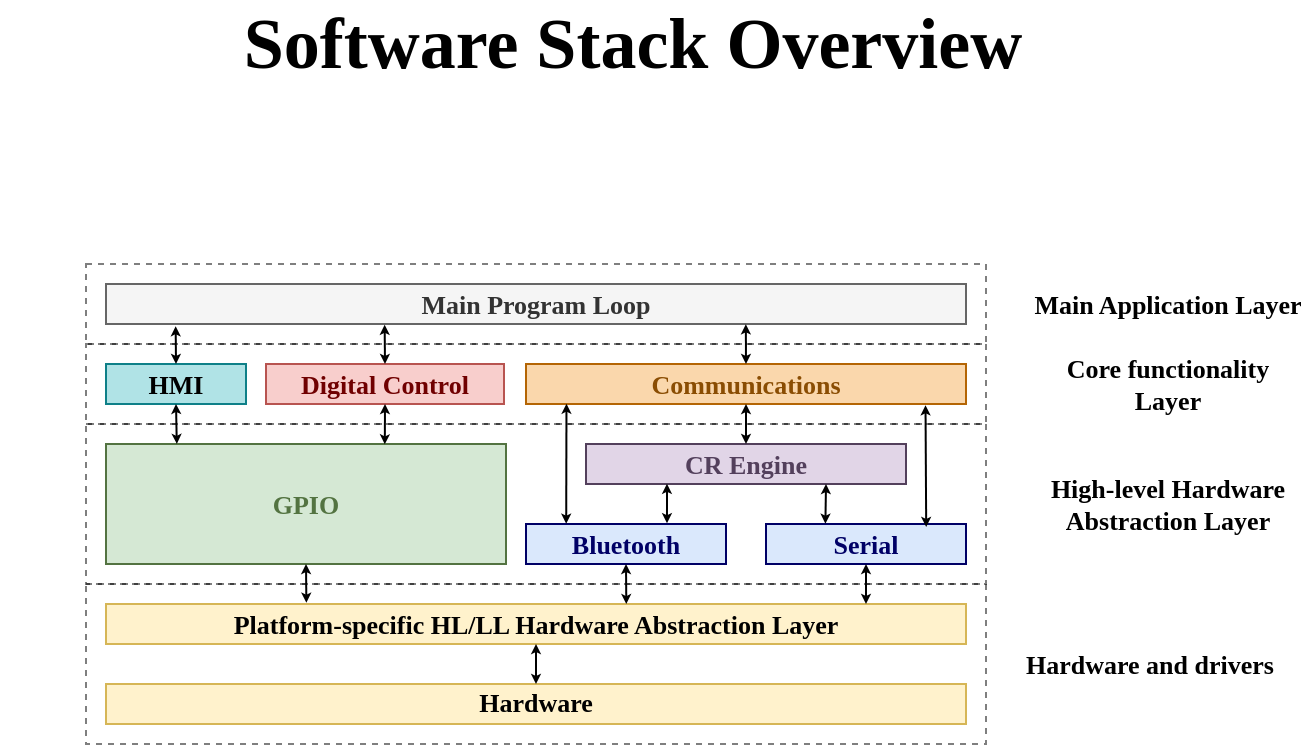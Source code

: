 <mxfile version="13.0.7" type="device"><diagram id="33SzdTp0CWMUpX57nA3J" name="Page-1"><mxGraphModel dx="875" dy="900" grid="1" gridSize="10" guides="1" tooltips="1" connect="1" arrows="1" fold="1" page="1" pageScale="1" pageWidth="827" pageHeight="1169" math="0" shadow="0"><root><mxCell id="0"/><mxCell id="1" parent="0"/><mxCell id="Dhdxwxn2ZVJL4eZts-RI-178" value="" style="rounded=0;whiteSpace=wrap;html=1;labelBackgroundColor=none;fontFamily=Consolas;fontSize=13;opacity=50;align=center;dashed=1;fillColor=none;" parent="1" vertex="1"><mxGeometry x="140" y="250" width="450" height="80" as="geometry"/></mxCell><mxCell id="Dhdxwxn2ZVJL4eZts-RI-191" value="GPIO" style="rounded=0;whiteSpace=wrap;html=1;labelBackgroundColor=none;strokeColor=#537341;fillColor=#d5e8d4;fontFamily=Consolas;fontSize=13;align=center;gradientDirection=east;fontColor=#537341;fontStyle=1" parent="1" vertex="1"><mxGeometry x="150" y="260" width="200" height="60" as="geometry"/></mxCell><mxCell id="Dhdxwxn2ZVJL4eZts-RI-183" value="" style="rounded=0;whiteSpace=wrap;html=1;labelBackgroundColor=none;fontFamily=Consolas;fontSize=13;opacity=50;align=center;dashed=1;fillColor=none;" parent="1" vertex="1"><mxGeometry x="140" y="330" width="450" height="80" as="geometry"/></mxCell><mxCell id="Dhdxwxn2ZVJL4eZts-RI-179" value="" style="rounded=0;whiteSpace=wrap;html=1;labelBackgroundColor=none;fontFamily=Consolas;fontSize=13;opacity=50;align=center;dashed=1;fillColor=none;" parent="1" vertex="1"><mxGeometry x="140" y="210" width="450" height="40" as="geometry"/></mxCell><mxCell id="Dhdxwxn2ZVJL4eZts-RI-1" value="Software Stack Overview" style="text;html=1;strokeColor=none;fillColor=none;align=center;verticalAlign=middle;whiteSpace=wrap;rounded=0;fontFamily=Consolas;fontSize=36;fontStyle=1" parent="1" vertex="1"><mxGeometry x="97" y="50" width="633" height="20" as="geometry"/></mxCell><mxCell id="Dhdxwxn2ZVJL4eZts-RI-84" value="Bluetooth" style="rounded=0;whiteSpace=wrap;html=1;fontFamily=Consolas;fontSize=13;align=center;fillColor=#dae8fc;fontStyle=1;spacingRight=0;strokeColor=#000066;fontColor=#000066;verticalAlign=middle;" parent="1" vertex="1"><mxGeometry x="360" y="300" width="100" height="20" as="geometry"/></mxCell><mxCell id="Dhdxwxn2ZVJL4eZts-RI-85" value="Serial" style="rounded=0;whiteSpace=wrap;html=1;fontFamily=Consolas;fontSize=13;align=center;fillColor=#dae8fc;fontStyle=1;spacingRight=0;strokeColor=#000066;fontColor=#000066;verticalAlign=middle;" parent="1" vertex="1"><mxGeometry x="480" y="300" width="100" height="20" as="geometry"/></mxCell><mxCell id="Dhdxwxn2ZVJL4eZts-RI-86" value="Platform-specific HL/LL Hardware Abstraction Layer" style="rounded=0;whiteSpace=wrap;html=1;fontFamily=Consolas;fontSize=13;align=center;fillColor=#fff2cc;fontStyle=1;spacingRight=0;strokeColor=#d6b656;verticalAlign=middle;" parent="1" vertex="1"><mxGeometry x="150" y="340" width="430" height="20" as="geometry"/></mxCell><mxCell id="Dhdxwxn2ZVJL4eZts-RI-87" value="Hardware" style="rounded=0;whiteSpace=wrap;html=1;fontFamily=Consolas;fontSize=13;align=center;fillColor=#fff2cc;fontStyle=1;spacingRight=0;strokeColor=#d6b656;verticalAlign=bottom;" parent="1" vertex="1"><mxGeometry x="150" y="380" width="430" height="20" as="geometry"/></mxCell><mxCell id="Dhdxwxn2ZVJL4eZts-RI-93" value="Communications" style="rounded=0;whiteSpace=wrap;html=1;fontFamily=Consolas;fontSize=13;align=center;fillColor=#fad7ac;fontStyle=1;spacingRight=0;strokeColor=#b46504;labelPosition=center;verticalLabelPosition=middle;verticalAlign=middle;fontColor=#8A4D03;" parent="1" vertex="1"><mxGeometry x="360" y="220" width="220" height="20" as="geometry"/></mxCell><mxCell id="Dhdxwxn2ZVJL4eZts-RI-97" value="" style="endArrow=classic;html=1;fontFamily=Consolas;fontSize=13;fontColor=#000066;exitX=0.5;exitY=1;exitDx=0;exitDy=0;startArrow=classic;startFill=1;endSize=2;startSize=2;entryX=0.605;entryY=0.001;entryDx=0;entryDy=0;entryPerimeter=0;" parent="1" source="Dhdxwxn2ZVJL4eZts-RI-84" target="Dhdxwxn2ZVJL4eZts-RI-86" edge="1"><mxGeometry width="50" height="50" relative="1" as="geometry"><mxPoint x="480" y="370" as="sourcePoint"/><mxPoint x="420" y="330" as="targetPoint"/></mxGeometry></mxCell><mxCell id="Dhdxwxn2ZVJL4eZts-RI-98" value="" style="endArrow=classic;html=1;fontFamily=Consolas;fontSize=13;fontColor=#000066;exitX=0.5;exitY=1;exitDx=0;exitDy=0;startArrow=classic;startFill=1;endSize=2;startSize=2;" parent="1" source="Dhdxwxn2ZVJL4eZts-RI-85" edge="1"><mxGeometry width="50" height="50" relative="1" as="geometry"><mxPoint x="517" y="320" as="sourcePoint"/><mxPoint x="530" y="340" as="targetPoint"/></mxGeometry></mxCell><mxCell id="Dhdxwxn2ZVJL4eZts-RI-99" value="" style="endArrow=classic;html=1;fontFamily=Consolas;fontSize=13;fontColor=#000066;entryX=0.201;entryY=-0.007;entryDx=0;entryDy=0;startArrow=classic;startFill=1;endSize=2;startSize=2;entryPerimeter=0;exitX=0.092;exitY=0.993;exitDx=0;exitDy=0;exitPerimeter=0;" parent="1" source="Dhdxwxn2ZVJL4eZts-RI-93" target="Dhdxwxn2ZVJL4eZts-RI-84" edge="1"><mxGeometry width="50" height="50" relative="1" as="geometry"><mxPoint x="385" y="240" as="sourcePoint"/><mxPoint x="420.06" y="350.64" as="targetPoint"/></mxGeometry></mxCell><mxCell id="Dhdxwxn2ZVJL4eZts-RI-100" value="" style="endArrow=classic;html=1;fontFamily=Consolas;fontSize=13;fontColor=#000066;exitX=0.908;exitY=1.033;exitDx=0;exitDy=0;entryX=0.801;entryY=0.073;entryDx=0;entryDy=0;startArrow=classic;startFill=1;endSize=2;startSize=2;exitPerimeter=0;entryPerimeter=0;" parent="1" source="Dhdxwxn2ZVJL4eZts-RI-93" target="Dhdxwxn2ZVJL4eZts-RI-85" edge="1"><mxGeometry width="50" height="50" relative="1" as="geometry"><mxPoint x="420" y="290" as="sourcePoint"/><mxPoint x="420" y="310" as="targetPoint"/><Array as="points"/></mxGeometry></mxCell><mxCell id="Dhdxwxn2ZVJL4eZts-RI-102" value="Digital Control" style="rounded=0;whiteSpace=wrap;html=1;fontFamily=Consolas;fontSize=13;align=center;fillColor=#f8cecc;fontStyle=1;spacingRight=0;strokeColor=#b85450;labelPosition=center;verticalLabelPosition=middle;verticalAlign=middle;fontColor=#700000;labelBackgroundColor=none;" parent="1" vertex="1"><mxGeometry x="230" y="220" width="119" height="20" as="geometry"/></mxCell><mxCell id="Dhdxwxn2ZVJL4eZts-RI-160" value="CR Engine" style="rounded=0;whiteSpace=wrap;html=1;fontFamily=Consolas;fontSize=13;align=center;fillColor=#e1d5e7;fontStyle=1;spacingRight=0;strokeColor=#53405C;labelPosition=center;verticalLabelPosition=middle;verticalAlign=middle;fontColor=#53405C;" parent="1" vertex="1"><mxGeometry x="390" y="260" width="160" height="20" as="geometry"/></mxCell><mxCell id="Dhdxwxn2ZVJL4eZts-RI-161" value="" style="endArrow=classic;html=1;fontFamily=Consolas;fontSize=13;fontColor=#000066;startArrow=classic;startFill=1;endSize=2;startSize=2;exitX=0.5;exitY=0;exitDx=0;exitDy=0;entryX=0.5;entryY=1;entryDx=0;entryDy=0;" parent="1" source="Dhdxwxn2ZVJL4eZts-RI-160" target="Dhdxwxn2ZVJL4eZts-RI-93" edge="1"><mxGeometry width="50" height="50" relative="1" as="geometry"><mxPoint x="395" y="250" as="sourcePoint"/><mxPoint x="440" y="250" as="targetPoint"/></mxGeometry></mxCell><mxCell id="Dhdxwxn2ZVJL4eZts-RI-162" value="" style="endArrow=classic;html=1;fontFamily=Consolas;fontSize=13;fontColor=#000066;startArrow=classic;startFill=1;endSize=2;startSize=2;exitX=0.705;exitY=-0.02;exitDx=0;exitDy=0;exitPerimeter=0;entryX=0.253;entryY=0.994;entryDx=0;entryDy=0;entryPerimeter=0;" parent="1" source="Dhdxwxn2ZVJL4eZts-RI-84" edge="1" target="Dhdxwxn2ZVJL4eZts-RI-160"><mxGeometry width="50" height="50" relative="1" as="geometry"><mxPoint x="480" y="270" as="sourcePoint"/><mxPoint x="430" y="280" as="targetPoint"/></mxGeometry></mxCell><mxCell id="Dhdxwxn2ZVJL4eZts-RI-163" value="" style="endArrow=classic;html=1;fontFamily=Consolas;fontSize=13;fontColor=#000066;startArrow=classic;startFill=1;endSize=2;startSize=2;entryX=0.75;entryY=1;entryDx=0;entryDy=0;exitX=0.297;exitY=-0.007;exitDx=0;exitDy=0;exitPerimeter=0;" parent="1" source="Dhdxwxn2ZVJL4eZts-RI-85" target="Dhdxwxn2ZVJL4eZts-RI-160" edge="1"><mxGeometry width="50" height="50" relative="1" as="geometry"><mxPoint x="500" y="299" as="sourcePoint"/><mxPoint x="450" y="290" as="targetPoint"/></mxGeometry></mxCell><mxCell id="Dhdxwxn2ZVJL4eZts-RI-170" value="Main Program Loop" style="rounded=0;whiteSpace=wrap;html=1;fontFamily=Consolas;fontSize=13;align=center;fillColor=#f5f5f5;fontStyle=1;spacingRight=0;strokeColor=#666666;labelPosition=center;verticalLabelPosition=middle;verticalAlign=middle;fontColor=#333333;" parent="1" vertex="1"><mxGeometry x="150" y="180" width="430" height="20" as="geometry"/></mxCell><mxCell id="Dhdxwxn2ZVJL4eZts-RI-175" value="" style="endArrow=classic;html=1;fontFamily=Consolas;fontSize=13;fontColor=#000066;exitX=0.5;exitY=0;exitDx=0;exitDy=0;entryX=0.744;entryY=1.008;entryDx=0;entryDy=0;startArrow=classic;startFill=1;endSize=2;startSize=2;entryPerimeter=0;" parent="1" source="Dhdxwxn2ZVJL4eZts-RI-93" target="Dhdxwxn2ZVJL4eZts-RI-170" edge="1"><mxGeometry width="50" height="50" relative="1" as="geometry"><mxPoint x="564.92" y="251.2" as="sourcePoint"/><mxPoint x="565" y="310" as="targetPoint"/></mxGeometry></mxCell><mxCell id="Dhdxwxn2ZVJL4eZts-RI-176" value="" style="endArrow=classic;html=1;fontFamily=Consolas;fontSize=13;fontColor=#000066;exitX=0.5;exitY=1;exitDx=0;exitDy=0;entryX=0.5;entryY=0;entryDx=0;entryDy=0;startArrow=classic;startFill=1;endSize=2;startSize=2;" parent="1" source="Dhdxwxn2ZVJL4eZts-RI-86" target="Dhdxwxn2ZVJL4eZts-RI-87" edge="1"><mxGeometry width="50" height="50" relative="1" as="geometry"><mxPoint x="205" y="330" as="sourcePoint"/><mxPoint x="205.15" y="350.12" as="targetPoint"/></mxGeometry></mxCell><mxCell id="Dhdxwxn2ZVJL4eZts-RI-180" value="Core functionality&lt;br&gt;Layer" style="text;html=1;strokeColor=none;fillColor=none;align=center;verticalAlign=middle;whiteSpace=wrap;rounded=0;dashed=1;labelBackgroundColor=none;fontFamily=Consolas;fontSize=13;fontColor=#000000;opacity=50;fontStyle=1;rotation=0;" parent="1" vertex="1"><mxGeometry x="611" y="220" width="140" height="20" as="geometry"/></mxCell><mxCell id="Dhdxwxn2ZVJL4eZts-RI-181" value="High-level Hardware Abstraction Layer" style="text;html=1;strokeColor=none;fillColor=none;align=center;verticalAlign=middle;whiteSpace=wrap;rounded=0;dashed=1;labelBackgroundColor=none;fontFamily=Consolas;fontSize=13;fontColor=#000000;opacity=50;fontStyle=1;rotation=0;" parent="1" vertex="1"><mxGeometry x="611" y="280" width="140" height="20" as="geometry"/></mxCell><mxCell id="Dhdxwxn2ZVJL4eZts-RI-184" value="Hardware and drivers" style="text;html=1;strokeColor=none;fillColor=none;align=center;verticalAlign=middle;whiteSpace=wrap;rounded=0;dashed=1;labelBackgroundColor=none;fontFamily=Consolas;fontSize=13;fontColor=#000000;opacity=50;fontStyle=1;rotation=0;" parent="1" vertex="1"><mxGeometry x="601.5" y="355" width="140" height="30" as="geometry"/></mxCell><mxCell id="Dhdxwxn2ZVJL4eZts-RI-194" value="HMI" style="rounded=0;whiteSpace=wrap;html=1;fontFamily=Consolas;fontSize=13;align=center;fillColor=#b0e3e6;fontStyle=1;spacingRight=0;strokeColor=#0e8088;labelPosition=center;verticalLabelPosition=middle;verticalAlign=middle;labelBackgroundColor=none;" parent="1" vertex="1"><mxGeometry x="150" y="220" width="70" height="20" as="geometry"/></mxCell><mxCell id="Dhdxwxn2ZVJL4eZts-RI-195" value="" style="endArrow=classic;html=1;fontFamily=Consolas;fontSize=13;fontColor=#000066;entryX=0.233;entryY=-0.032;entryDx=0;entryDy=0;startArrow=classic;startFill=1;endSize=2;startSize=2;exitX=0.5;exitY=1;exitDx=0;exitDy=0;entryPerimeter=0;" parent="1" source="Dhdxwxn2ZVJL4eZts-RI-191" target="Dhdxwxn2ZVJL4eZts-RI-86" edge="1"><mxGeometry width="50" height="50" relative="1" as="geometry"><mxPoint x="395" y="250" as="sourcePoint"/><mxPoint x="395" y="310" as="targetPoint"/></mxGeometry></mxCell><mxCell id="Dhdxwxn2ZVJL4eZts-RI-196" value="" style="endArrow=classic;html=1;fontFamily=Consolas;fontSize=13;fontColor=#000066;startArrow=classic;startFill=1;endSize=2;startSize=2;exitX=0.5;exitY=1;exitDx=0;exitDy=0;entryX=0.177;entryY=-0.001;entryDx=0;entryDy=0;entryPerimeter=0;" parent="1" source="Dhdxwxn2ZVJL4eZts-RI-194" target="Dhdxwxn2ZVJL4eZts-RI-191" edge="1"><mxGeometry width="50" height="50" relative="1" as="geometry"><mxPoint x="260" y="335" as="sourcePoint"/><mxPoint x="185" y="256" as="targetPoint"/></mxGeometry></mxCell><mxCell id="Dhdxwxn2ZVJL4eZts-RI-197" value="" style="endArrow=classic;html=1;fontFamily=Consolas;fontSize=13;fontColor=#000066;startArrow=classic;startFill=1;endSize=2;startSize=2;exitX=0.5;exitY=1;exitDx=0;exitDy=0;entryX=0.697;entryY=0.003;entryDx=0;entryDy=0;entryPerimeter=0;" parent="1" source="Dhdxwxn2ZVJL4eZts-RI-102" target="Dhdxwxn2ZVJL4eZts-RI-191" edge="1"><mxGeometry width="50" height="50" relative="1" as="geometry"><mxPoint x="195" y="250" as="sourcePoint"/><mxPoint x="195.4" y="264.93" as="targetPoint"/></mxGeometry></mxCell><mxCell id="Dhdxwxn2ZVJL4eZts-RI-198" value="" style="endArrow=classic;html=1;fontFamily=Consolas;fontSize=13;fontColor=#000066;startArrow=classic;startFill=1;endSize=2;startSize=2;exitX=0.5;exitY=0;exitDx=0;exitDy=0;entryX=0.081;entryY=1.056;entryDx=0;entryDy=0;entryPerimeter=0;" parent="1" source="Dhdxwxn2ZVJL4eZts-RI-194" target="Dhdxwxn2ZVJL4eZts-RI-170" edge="1"><mxGeometry width="50" height="50" relative="1" as="geometry"><mxPoint x="195" y="250" as="sourcePoint"/><mxPoint x="195.4" y="264.93" as="targetPoint"/></mxGeometry></mxCell><mxCell id="Dhdxwxn2ZVJL4eZts-RI-199" value="" style="endArrow=classic;html=1;fontFamily=Consolas;fontSize=13;fontColor=#000066;startArrow=classic;startFill=1;endSize=2;startSize=2;exitX=0.5;exitY=0;exitDx=0;exitDy=0;entryX=0.324;entryY=1.021;entryDx=0;entryDy=0;entryPerimeter=0;" parent="1" source="Dhdxwxn2ZVJL4eZts-RI-102" target="Dhdxwxn2ZVJL4eZts-RI-170" edge="1"><mxGeometry width="50" height="50" relative="1" as="geometry"><mxPoint x="299.5" y="250" as="sourcePoint"/><mxPoint x="299.4" y="270.18" as="targetPoint"/></mxGeometry></mxCell><mxCell id="Dhdxwxn2ZVJL4eZts-RI-200" value="" style="rounded=0;whiteSpace=wrap;html=1;labelBackgroundColor=none;fontFamily=Consolas;fontSize=13;opacity=50;align=center;dashed=1;fillColor=none;" parent="1" vertex="1"><mxGeometry x="140" y="170" width="450" height="40" as="geometry"/></mxCell><mxCell id="Dhdxwxn2ZVJL4eZts-RI-201" value="Main Application Layer" style="text;html=1;strokeColor=none;fillColor=none;align=center;verticalAlign=middle;whiteSpace=wrap;rounded=0;dashed=1;labelBackgroundColor=none;fontFamily=Consolas;fontSize=13;fontColor=#000000;opacity=50;fontStyle=1;rotation=0;" parent="1" vertex="1"><mxGeometry x="611" y="180" width="140" height="20" as="geometry"/></mxCell></root></mxGraphModel></diagram></mxfile>